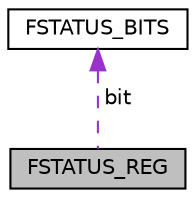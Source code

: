 digraph "FSTATUS_REG"
{
  edge [fontname="Helvetica",fontsize="10",labelfontname="Helvetica",labelfontsize="10"];
  node [fontname="Helvetica",fontsize="10",shape=record];
  Node1 [label="FSTATUS_REG",height=0.2,width=0.4,color="black", fillcolor="grey75", style="filled", fontcolor="black"];
  Node2 -> Node1 [dir="back",color="darkorchid3",fontsize="10",style="dashed",label=" bit" ,fontname="Helvetica"];
  Node2 [label="FSTATUS_BITS",height=0.2,width=0.4,color="black", fillcolor="white", style="filled",URL="$struct_f_s_t_a_t_u_s___b_i_t_s.html"];
}
